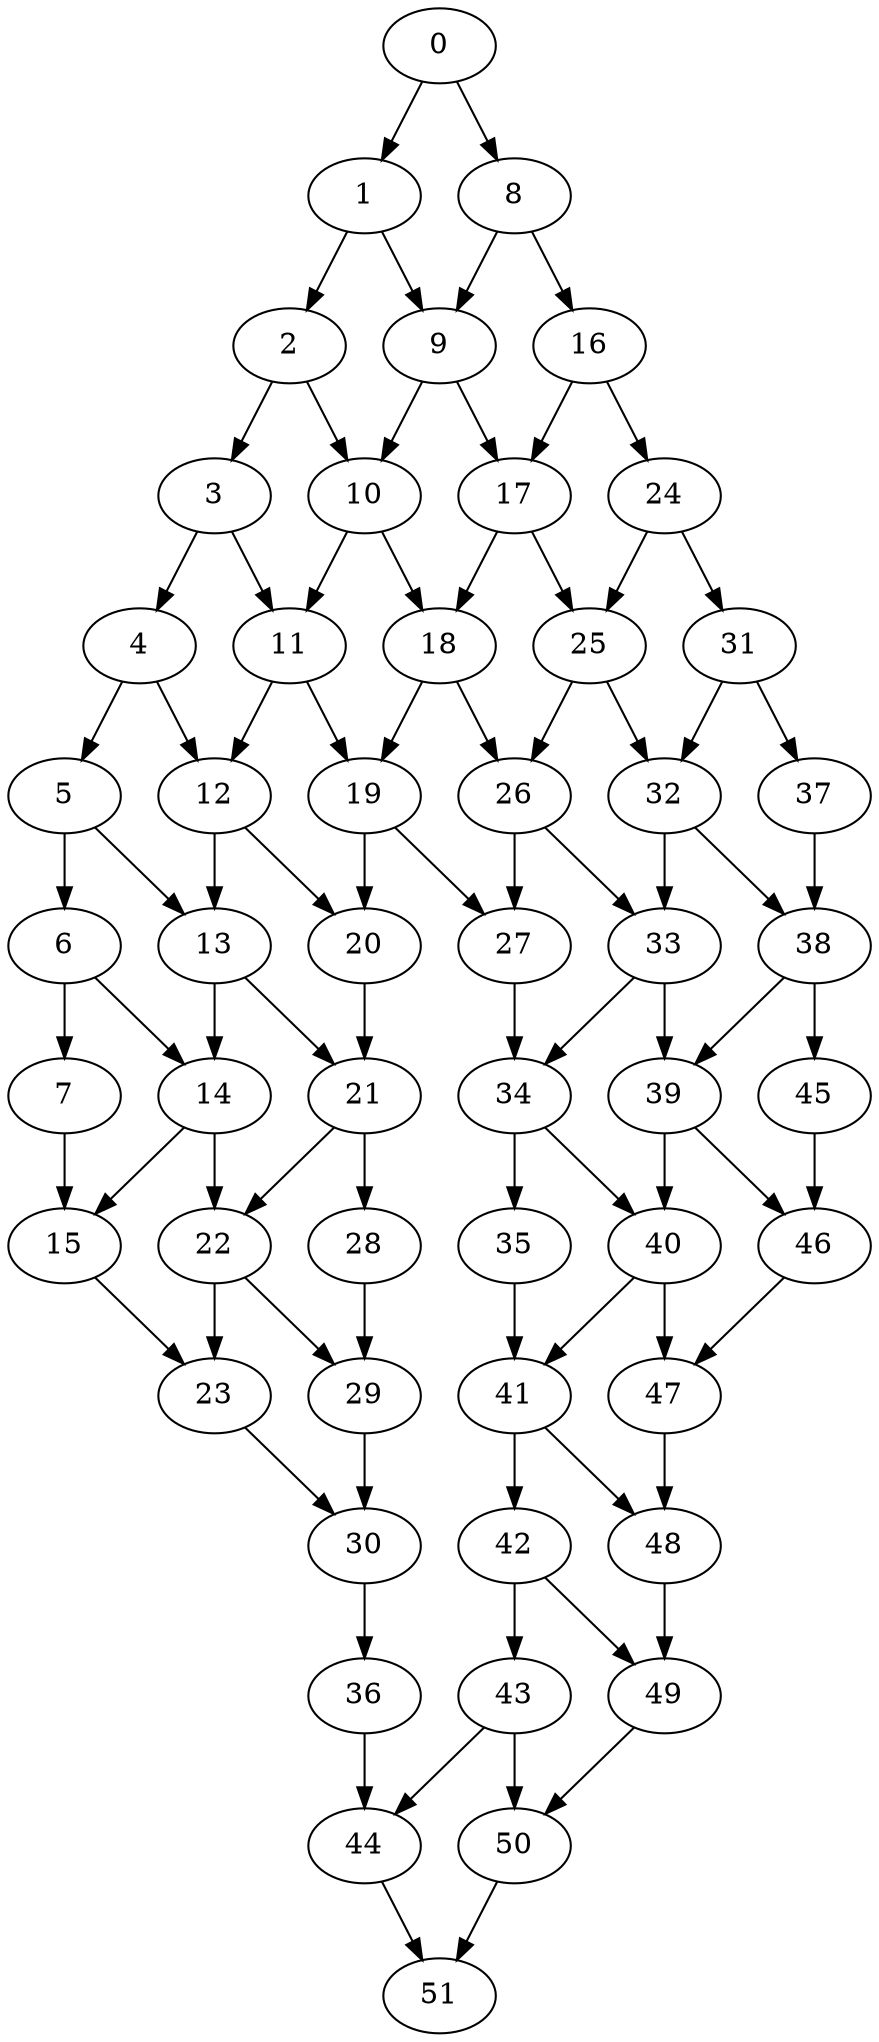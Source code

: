digraph G {
0 -> 1
0 -> 8
1 -> 2
1 -> 9
2 -> 3
2 -> 10
3 -> 4
3 -> 11
4 -> 5
4 -> 12
5 -> 6
5 -> 13
6 -> 7
6 -> 14
7 -> 15
8 -> 9
8 -> 16
9 -> 10
9 -> 17
10 -> 11
10 -> 18
11 -> 12
11 -> 19
12 -> 13
12 -> 20
13 -> 14
13 -> 21
14 -> 15
14 -> 22
15 -> 23
16 -> 17
16 -> 24
17 -> 18
17 -> 25
18 -> 19
18 -> 26
19 -> 20
19 -> 27
20 -> 21
21 -> 22
21 -> 28
22 -> 23
22 -> 29
23 -> 30
24 -> 25
24 -> 31
25 -> 26
25 -> 32
26 -> 27
26 -> 33
27 -> 34
28 -> 29
29 -> 30
30 -> 36
31 -> 32
31 -> 37
32 -> 33
32 -> 38
33 -> 34
33 -> 39
34 -> 35
34 -> 40
35 -> 41
36 -> 44
37 -> 38
38 -> 39
38 -> 45
39 -> 40
39 -> 46
40 -> 41
40 -> 47
41 -> 42
41 -> 48
42 -> 43
42 -> 49
43 -> 44
43 -> 50
44 -> 51
45 -> 46
46 -> 47
47 -> 48
48 -> 49
49 -> 50
50 -> 51
}